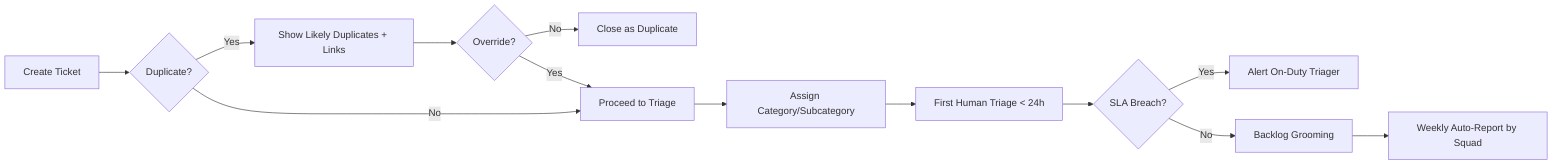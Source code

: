 flowchart LR
  A[Create Ticket] --> B{Duplicate?}
  B -->|Yes| C[Show Likely Duplicates + Links]
  C --> D{Override?}
  D -->|No| E[Close as Duplicate]
  D -->|Yes| F[Proceed to Triage]
  B -->|No| F[Proceed to Triage]
  F --> G[Assign Category/Subcategory]
  G --> H[First Human Triage < 24h]
  H --> I{SLA Breach?}
  I -->|Yes| J[Alert On-Duty Triager]
  I -->|No| K[Backlog Grooming]
  K --> L[Weekly Auto-Report by Squad]